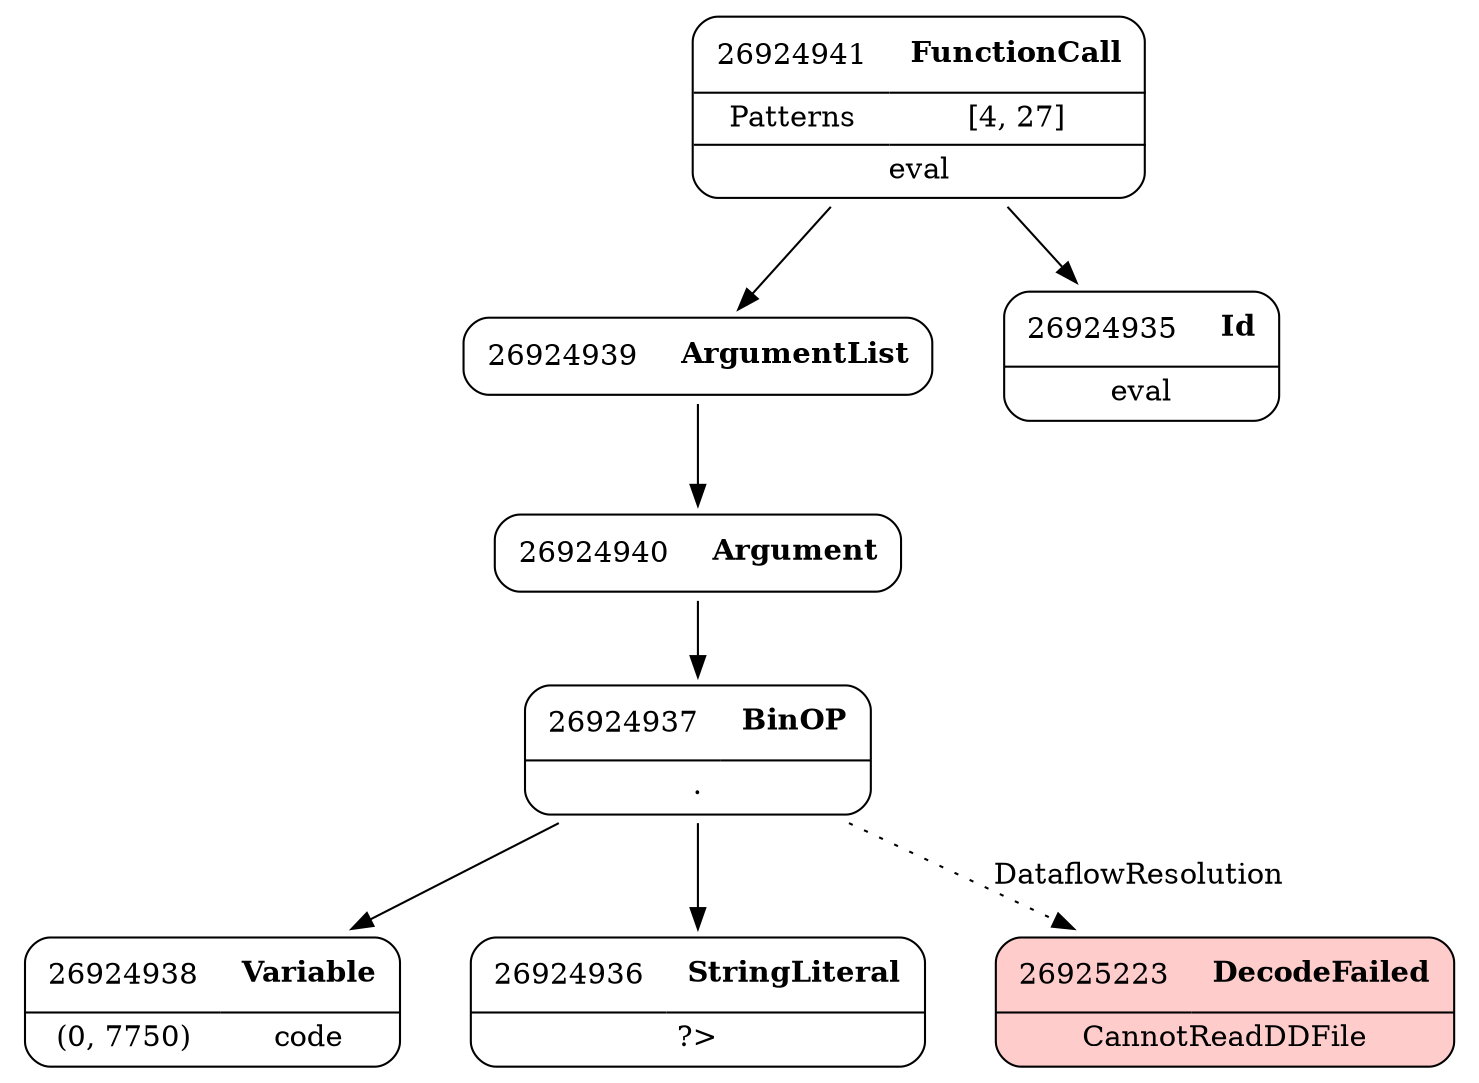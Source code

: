 digraph ast {
node [shape=none];
26924938 [label=<<TABLE border='1' cellspacing='0' cellpadding='10' style='rounded' ><TR><TD border='0'>26924938</TD><TD border='0'><B>Variable</B></TD></TR><HR/><TR><TD border='0' cellpadding='5'>(0, 7750)</TD><TD border='0' cellpadding='5'>code</TD></TR></TABLE>>];
26924939 [label=<<TABLE border='1' cellspacing='0' cellpadding='10' style='rounded' ><TR><TD border='0'>26924939</TD><TD border='0'><B>ArgumentList</B></TD></TR></TABLE>>];
26924939 -> 26924940 [weight=2];
26924936 [label=<<TABLE border='1' cellspacing='0' cellpadding='10' style='rounded' ><TR><TD border='0'>26924936</TD><TD border='0'><B>StringLiteral</B></TD></TR><HR/><TR><TD border='0' cellpadding='5' colspan='2'>?&gt;</TD></TR></TABLE>>];
26924937 [label=<<TABLE border='1' cellspacing='0' cellpadding='10' style='rounded' ><TR><TD border='0'>26924937</TD><TD border='0'><B>BinOP</B></TD></TR><HR/><TR><TD border='0' cellpadding='5' colspan='2'>.</TD></TR></TABLE>>];
26924937 -> 26924936 [weight=2];
26924937 -> 26924938 [weight=2];
26924937 -> 26925223 [style=dotted,label=DataflowResolution];
26924940 [label=<<TABLE border='1' cellspacing='0' cellpadding='10' style='rounded' ><TR><TD border='0'>26924940</TD><TD border='0'><B>Argument</B></TD></TR></TABLE>>];
26924940 -> 26924937 [weight=2];
26924941 [label=<<TABLE border='1' cellspacing='0' cellpadding='10' style='rounded' ><TR><TD border='0'>26924941</TD><TD border='0'><B>FunctionCall</B></TD></TR><HR/><TR><TD border='0' cellpadding='5'>Patterns</TD><TD border='0' cellpadding='5'>[4, 27]</TD></TR><HR/><TR><TD border='0' cellpadding='5' colspan='2'>eval</TD></TR></TABLE>>];
26924941 -> 26924935 [weight=2];
26924941 -> 26924939 [weight=2];
26924935 [label=<<TABLE border='1' cellspacing='0' cellpadding='10' style='rounded' ><TR><TD border='0'>26924935</TD><TD border='0'><B>Id</B></TD></TR><HR/><TR><TD border='0' cellpadding='5' colspan='2'>eval</TD></TR></TABLE>>];
26925223 [label=<<TABLE border='1' cellspacing='0' cellpadding='10' style='rounded' bgcolor='#FFCCCC' ><TR><TD border='0'>26925223</TD><TD border='0'><B>DecodeFailed</B></TD></TR><HR/><TR><TD border='0' cellpadding='5' colspan='2'>CannotReadDDFile</TD></TR></TABLE>>];
}
